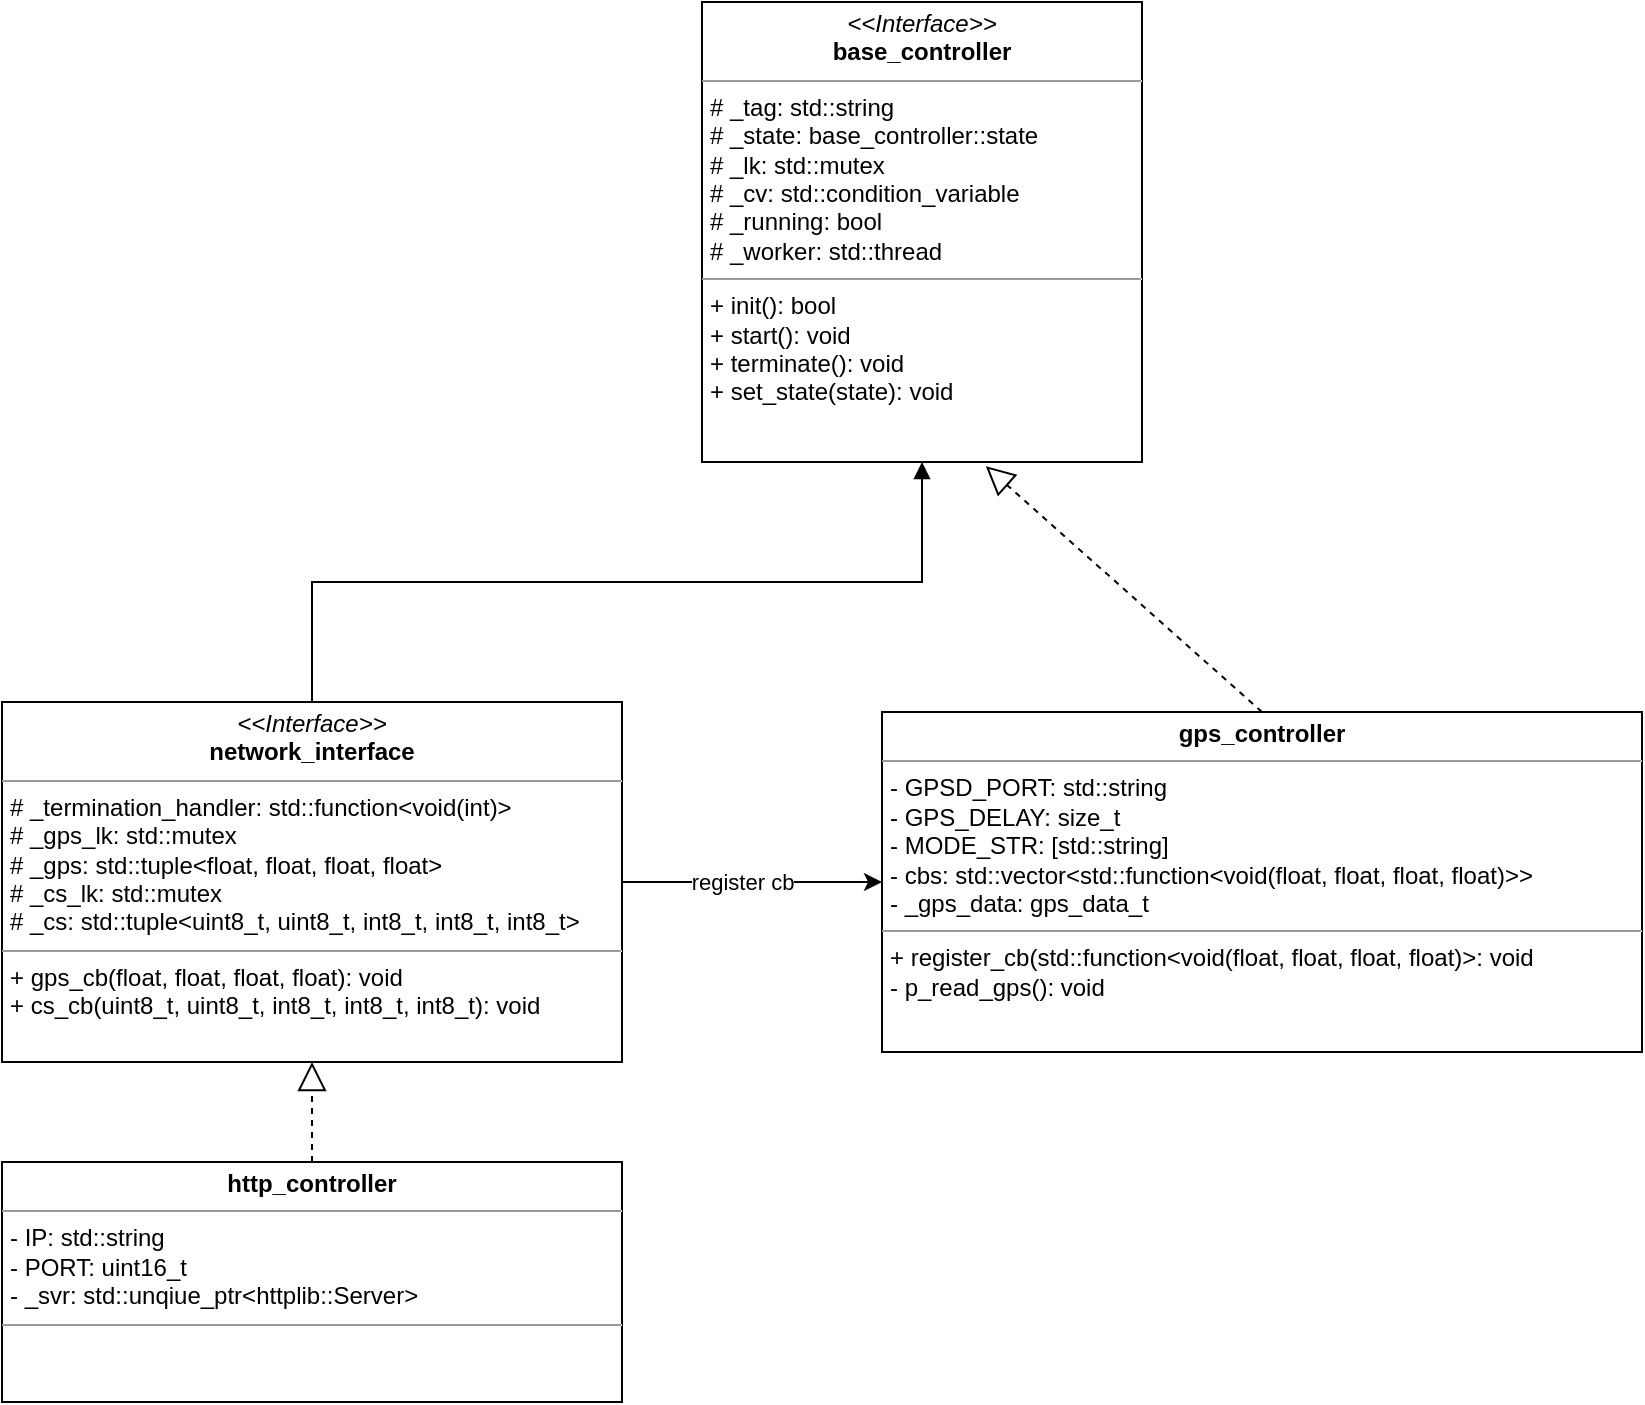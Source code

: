 <mxfile version="21.5.0" type="device">
  <diagram id="C5RBs43oDa-KdzZeNtuy" name="Page-1">
    <mxGraphModel dx="2064" dy="1817" grid="1" gridSize="10" guides="1" tooltips="1" connect="1" arrows="1" fold="1" page="1" pageScale="1" pageWidth="827" pageHeight="1169" math="0" shadow="0">
      <root>
        <mxCell id="WIyWlLk6GJQsqaUBKTNV-0" />
        <mxCell id="WIyWlLk6GJQsqaUBKTNV-1" parent="WIyWlLk6GJQsqaUBKTNV-0" />
        <mxCell id="-sMgd-W_DhPXKZcvOKWs-15" style="edgeStyle=orthogonalEdgeStyle;rounded=0;orthogonalLoop=1;jettySize=auto;html=1;exitX=1;exitY=0.5;exitDx=0;exitDy=0;entryX=0;entryY=0.5;entryDx=0;entryDy=0;" edge="1" parent="WIyWlLk6GJQsqaUBKTNV-1" source="-sMgd-W_DhPXKZcvOKWs-0" target="-sMgd-W_DhPXKZcvOKWs-6">
          <mxGeometry relative="1" as="geometry" />
        </mxCell>
        <mxCell id="-sMgd-W_DhPXKZcvOKWs-16" value="register cb" style="edgeLabel;html=1;align=center;verticalAlign=middle;resizable=0;points=[];" vertex="1" connectable="0" parent="-sMgd-W_DhPXKZcvOKWs-15">
          <mxGeometry x="0.169" y="2" relative="1" as="geometry">
            <mxPoint x="-16" y="2" as="offset" />
          </mxGeometry>
        </mxCell>
        <mxCell id="-sMgd-W_DhPXKZcvOKWs-0" value="&lt;p style=&quot;margin:0px;margin-top:4px;text-align:center;&quot;&gt;&lt;i&gt;&amp;lt;&amp;lt;Interface&amp;gt;&amp;gt;&lt;/i&gt;&lt;br&gt;&lt;b&gt;network_interface&lt;/b&gt;&lt;/p&gt;&lt;hr size=&quot;1&quot;&gt;&lt;p style=&quot;margin:0px;margin-left:4px;&quot;&gt;# _termination_handler: std::function&amp;lt;void(int)&amp;gt;&lt;br&gt;# _gps_lk: std::mutex&lt;/p&gt;&lt;p style=&quot;margin:0px;margin-left:4px;&quot;&gt;# _gps: std::tuple&amp;lt;float, float, float, float&amp;gt;&lt;/p&gt;&lt;p style=&quot;margin:0px;margin-left:4px;&quot;&gt;# _cs_lk: std::mutex&lt;/p&gt;&lt;p style=&quot;margin:0px;margin-left:4px;&quot;&gt;# _cs: std::tuple&amp;lt;uint8_t, uint8_t, int8_t, int8_t, int8_t&amp;gt;&lt;/p&gt;&lt;hr size=&quot;1&quot;&gt;&lt;p style=&quot;margin:0px;margin-left:4px;&quot;&gt;+ gps_cb(float, float, float, float): void&lt;br&gt;+ cs_cb(uint8_t, uint8_t, int8_t, int8_t, int8_t): void&lt;/p&gt;" style="verticalAlign=top;align=left;overflow=fill;fontSize=12;fontFamily=Helvetica;html=1;whiteSpace=wrap;" vertex="1" parent="WIyWlLk6GJQsqaUBKTNV-1">
          <mxGeometry x="-120" y="120" width="310" height="180" as="geometry" />
        </mxCell>
        <mxCell id="-sMgd-W_DhPXKZcvOKWs-1" value="&lt;p style=&quot;margin:0px;margin-top:4px;text-align:center;&quot;&gt;&lt;i&gt;&amp;lt;&amp;lt;Interface&amp;gt;&amp;gt;&lt;/i&gt;&lt;br&gt;&lt;b&gt;base_controller&lt;/b&gt;&lt;/p&gt;&lt;hr size=&quot;1&quot;&gt;&lt;p style=&quot;margin:0px;margin-left:4px;&quot;&gt;# _tag: std::string&lt;br&gt;# _state: base_controller::state&lt;/p&gt;&lt;p style=&quot;margin:0px;margin-left:4px;&quot;&gt;# _lk: std::mutex&lt;/p&gt;&lt;p style=&quot;margin:0px;margin-left:4px;&quot;&gt;# _cv: std::condition_variable&lt;/p&gt;&lt;p style=&quot;margin:0px;margin-left:4px;&quot;&gt;# _running: bool&lt;/p&gt;&lt;p style=&quot;margin:0px;margin-left:4px;&quot;&gt;# _worker: std::thread&lt;/p&gt;&lt;hr size=&quot;1&quot;&gt;&lt;p style=&quot;margin:0px;margin-left:4px;&quot;&gt;+ init(): bool&lt;br&gt;+ start(): void&lt;/p&gt;&lt;p style=&quot;margin:0px;margin-left:4px;&quot;&gt;+ terminate(): void&lt;/p&gt;&lt;p style=&quot;margin:0px;margin-left:4px;&quot;&gt;+ set_state(state): void&lt;/p&gt;" style="verticalAlign=top;align=left;overflow=fill;fontSize=12;fontFamily=Helvetica;html=1;whiteSpace=wrap;" vertex="1" parent="WIyWlLk6GJQsqaUBKTNV-1">
          <mxGeometry x="230" y="-230" width="220" height="230" as="geometry" />
        </mxCell>
        <mxCell id="-sMgd-W_DhPXKZcvOKWs-4" value="&lt;p style=&quot;margin:0px;margin-top:4px;text-align:center;&quot;&gt;&lt;b&gt;http_controller&lt;/b&gt;&lt;/p&gt;&lt;hr size=&quot;1&quot;&gt;&lt;p style=&quot;margin:0px;margin-left:4px;&quot;&gt;- IP: std::string&lt;/p&gt;&lt;p style=&quot;margin:0px;margin-left:4px;&quot;&gt;- PORT: uint16_t&lt;/p&gt;&lt;p style=&quot;margin:0px;margin-left:4px;&quot;&gt;- _svr: std::unqiue_ptr&amp;lt;httplib::Server&amp;gt;&lt;/p&gt;&lt;hr size=&quot;1&quot;&gt;&lt;p style=&quot;margin:0px;margin-left:4px;&quot;&gt;&lt;br&gt;&lt;/p&gt;" style="verticalAlign=top;align=left;overflow=fill;fontSize=12;fontFamily=Helvetica;html=1;whiteSpace=wrap;" vertex="1" parent="WIyWlLk6GJQsqaUBKTNV-1">
          <mxGeometry x="-120" y="350" width="310" height="120" as="geometry" />
        </mxCell>
        <mxCell id="-sMgd-W_DhPXKZcvOKWs-5" value="" style="endArrow=block;dashed=1;endFill=0;endSize=12;html=1;rounded=0;exitX=0.5;exitY=0;exitDx=0;exitDy=0;entryX=0.5;entryY=1;entryDx=0;entryDy=0;" edge="1" parent="WIyWlLk6GJQsqaUBKTNV-1" source="-sMgd-W_DhPXKZcvOKWs-4" target="-sMgd-W_DhPXKZcvOKWs-0">
          <mxGeometry width="160" relative="1" as="geometry">
            <mxPoint x="90" y="440" as="sourcePoint" />
            <mxPoint x="270" y="300" as="targetPoint" />
          </mxGeometry>
        </mxCell>
        <mxCell id="-sMgd-W_DhPXKZcvOKWs-6" value="&lt;p style=&quot;margin:0px;margin-top:4px;text-align:center;&quot;&gt;&lt;b&gt;gps_controller&lt;/b&gt;&lt;/p&gt;&lt;hr size=&quot;1&quot;&gt;&lt;p style=&quot;margin:0px;margin-left:4px;&quot;&gt;- GPSD_PORT: std::string&lt;/p&gt;&lt;p style=&quot;margin:0px;margin-left:4px;&quot;&gt;- GPS_DELAY: size_t&lt;/p&gt;&lt;p style=&quot;margin:0px;margin-left:4px;&quot;&gt;- MODE_STR: [std::string]&lt;/p&gt;&lt;p style=&quot;margin:0px;margin-left:4px;&quot;&gt;- cbs: std::vector&amp;lt;std::function&amp;lt;void(float, float, float, float)&amp;gt;&amp;gt;&lt;/p&gt;&lt;p style=&quot;margin:0px;margin-left:4px;&quot;&gt;- _gps_data: gps_data_t&lt;/p&gt;&lt;hr size=&quot;1&quot;&gt;&lt;p style=&quot;margin:0px;margin-left:4px;&quot;&gt;+ register_cb(std::function&amp;lt;void(float, float, float, float)&amp;gt;: void&lt;/p&gt;&lt;p style=&quot;margin:0px;margin-left:4px;&quot;&gt;- p_read_gps(): void&lt;/p&gt;" style="verticalAlign=top;align=left;overflow=fill;fontSize=12;fontFamily=Helvetica;html=1;whiteSpace=wrap;" vertex="1" parent="WIyWlLk6GJQsqaUBKTNV-1">
          <mxGeometry x="320" y="125" width="380" height="170" as="geometry" />
        </mxCell>
        <mxCell id="-sMgd-W_DhPXKZcvOKWs-8" value="" style="endArrow=block;endFill=1;html=1;edgeStyle=orthogonalEdgeStyle;align=left;verticalAlign=top;rounded=0;exitX=0.5;exitY=0;exitDx=0;exitDy=0;entryX=0.5;entryY=1;entryDx=0;entryDy=0;" edge="1" parent="WIyWlLk6GJQsqaUBKTNV-1" source="-sMgd-W_DhPXKZcvOKWs-0" target="-sMgd-W_DhPXKZcvOKWs-1">
          <mxGeometry x="-1" relative="1" as="geometry">
            <mxPoint x="40" y="100" as="sourcePoint" />
            <mxPoint x="200" y="100" as="targetPoint" />
          </mxGeometry>
        </mxCell>
        <mxCell id="-sMgd-W_DhPXKZcvOKWs-11" value="" style="endArrow=block;dashed=1;endFill=0;endSize=12;html=1;rounded=0;entryX=0.645;entryY=1.009;entryDx=0;entryDy=0;entryPerimeter=0;exitX=0.5;exitY=0;exitDx=0;exitDy=0;" edge="1" parent="WIyWlLk6GJQsqaUBKTNV-1" source="-sMgd-W_DhPXKZcvOKWs-6" target="-sMgd-W_DhPXKZcvOKWs-1">
          <mxGeometry width="160" relative="1" as="geometry">
            <mxPoint x="100" y="110" as="sourcePoint" />
            <mxPoint x="260" y="110" as="targetPoint" />
          </mxGeometry>
        </mxCell>
      </root>
    </mxGraphModel>
  </diagram>
</mxfile>
